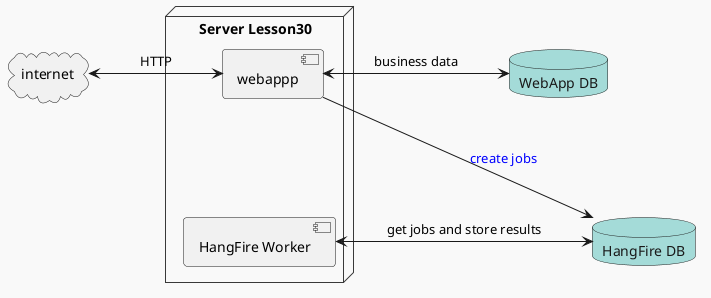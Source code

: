 card card
cloud cloud
component component
database database
node node

@startuml
!theme mars

skinparam nodesep 100
skinparam ranksep 100

cloud internet as Internet


node "Server Lesson30" {
component WebApp as "webappp"
component hfw as "HangFire Worker"
}

database wadb as "WebApp DB"
database hfdb as "HangFire DB"

WebApp <-> wadb : "business data"
WebApp -> hfdb #text:blue : "create jobs"
hfw <-> hfdb : "get jobs and store results"

WebApp <-l-> Internet : "HTTP"

WebApp -[hidden]- hfw

@enduml

